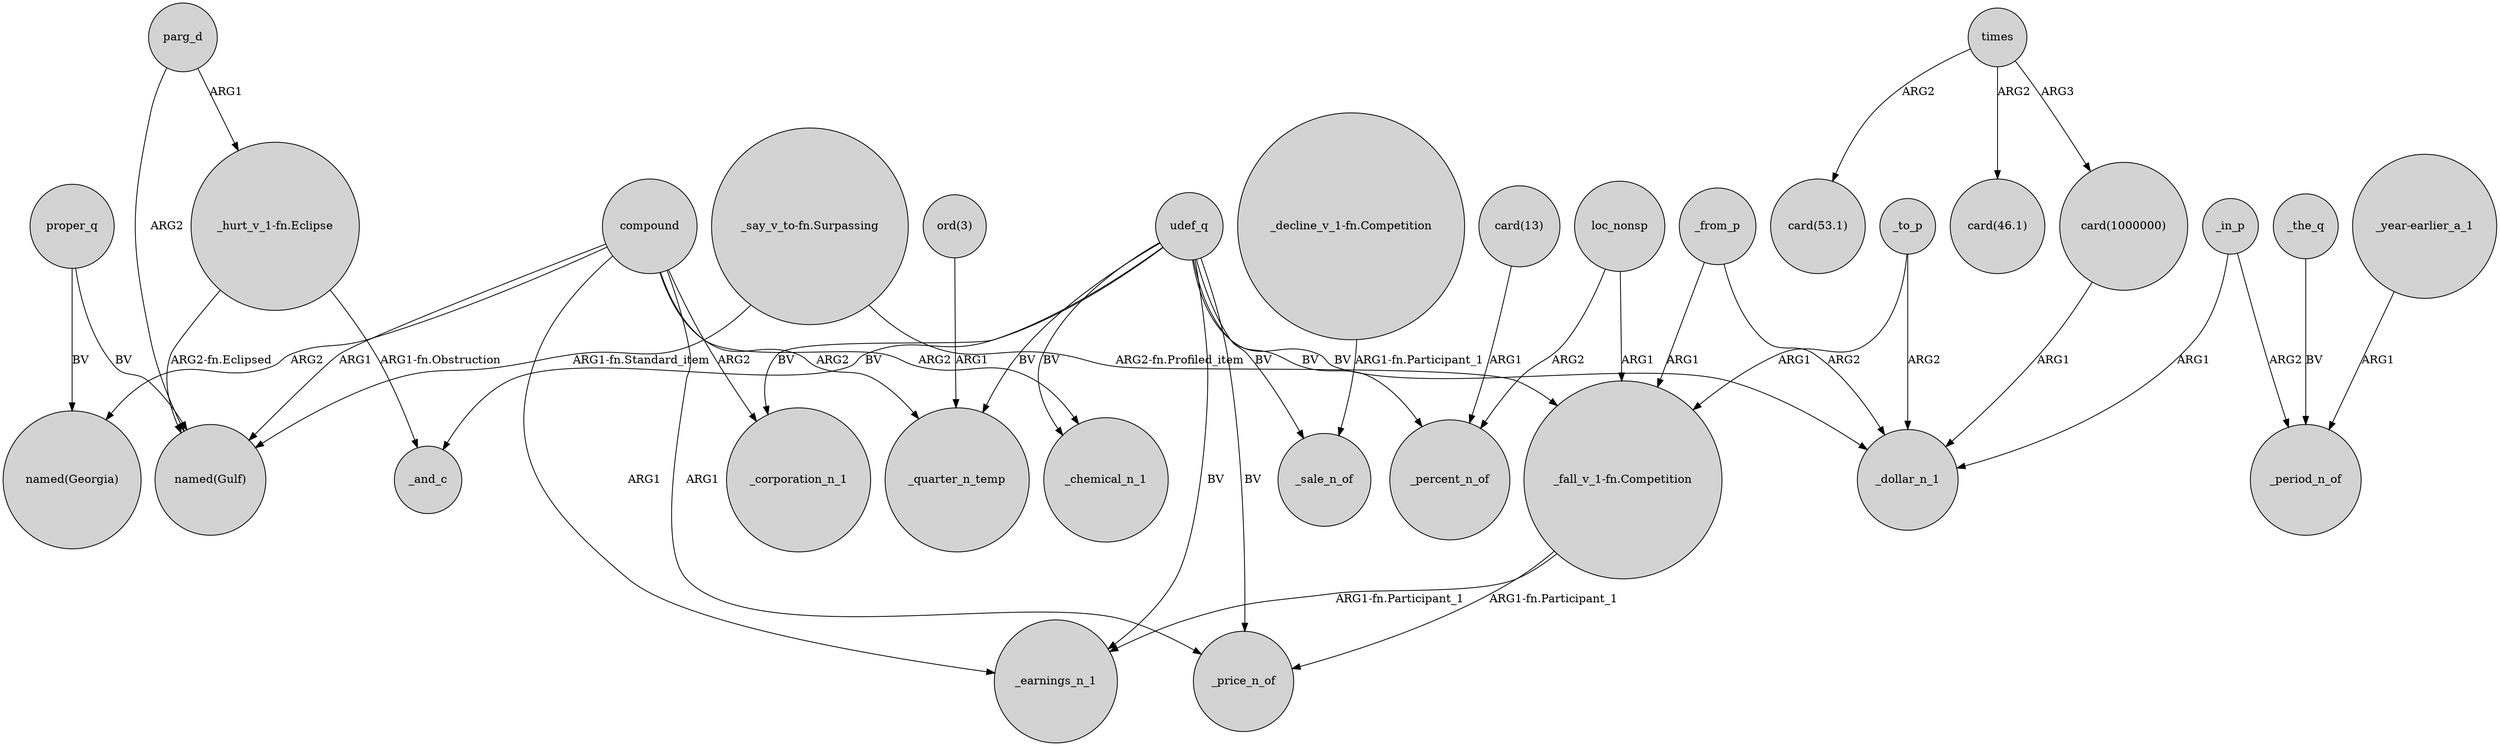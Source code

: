 digraph {
	node [shape=circle style=filled]
	"_fall_v_1-fn.Competition" -> _earnings_n_1 [label="ARG1-fn.Participant_1"]
	proper_q -> "named(Georgia)" [label=BV]
	_to_p -> "_fall_v_1-fn.Competition" [label=ARG1]
	compound -> _chemical_n_1 [label=ARG2]
	"ord(3)" -> _quarter_n_temp [label=ARG1]
	"_decline_v_1-fn.Competition" -> _sale_n_of [label="ARG1-fn.Participant_1"]
	udef_q -> _price_n_of [label=BV]
	_in_p -> _period_n_of [label=ARG2]
	"_year-earlier_a_1" -> _period_n_of [label=ARG1]
	loc_nonsp -> "_fall_v_1-fn.Competition" [label=ARG1]
	times -> "card(1000000)" [label=ARG3]
	"_say_v_to-fn.Surpassing" -> "named(Gulf)" [label="ARG1-fn.Standard_item"]
	udef_q -> _sale_n_of [label=BV]
	_to_p -> _dollar_n_1 [label=ARG2]
	udef_q -> _and_c [label=BV]
	udef_q -> _chemical_n_1 [label=BV]
	"_fall_v_1-fn.Competition" -> _price_n_of [label="ARG1-fn.Participant_1"]
	proper_q -> "named(Gulf)" [label=BV]
	_from_p -> "_fall_v_1-fn.Competition" [label=ARG1]
	"_hurt_v_1-fn.Eclipse" -> "named(Gulf)" [label="ARG2-fn.Eclipsed"]
	_in_p -> _dollar_n_1 [label=ARG1]
	compound -> _quarter_n_temp [label=ARG2]
	udef_q -> _earnings_n_1 [label=BV]
	"card(13)" -> _percent_n_of [label=ARG1]
	udef_q -> _percent_n_of [label=BV]
	parg_d -> "named(Gulf)" [label=ARG2]
	udef_q -> _dollar_n_1 [label=BV]
	"card(1000000)" -> _dollar_n_1 [label=ARG1]
	times -> "card(46.1)" [label=ARG2]
	udef_q -> _quarter_n_temp [label=BV]
	compound -> _corporation_n_1 [label=ARG2]
	udef_q -> _corporation_n_1 [label=BV]
	parg_d -> "_hurt_v_1-fn.Eclipse" [label=ARG1]
	compound -> _earnings_n_1 [label=ARG1]
	_the_q -> _period_n_of [label=BV]
	"_say_v_to-fn.Surpassing" -> "_fall_v_1-fn.Competition" [label="ARG2-fn.Profiled_item"]
	compound -> _price_n_of [label=ARG1]
	compound -> "named(Georgia)" [label=ARG2]
	times -> "card(53.1)" [label=ARG2]
	"_hurt_v_1-fn.Eclipse" -> _and_c [label="ARG1-fn.Obstruction"]
	_from_p -> _dollar_n_1 [label=ARG2]
	compound -> "named(Gulf)" [label=ARG1]
	loc_nonsp -> _percent_n_of [label=ARG2]
}
